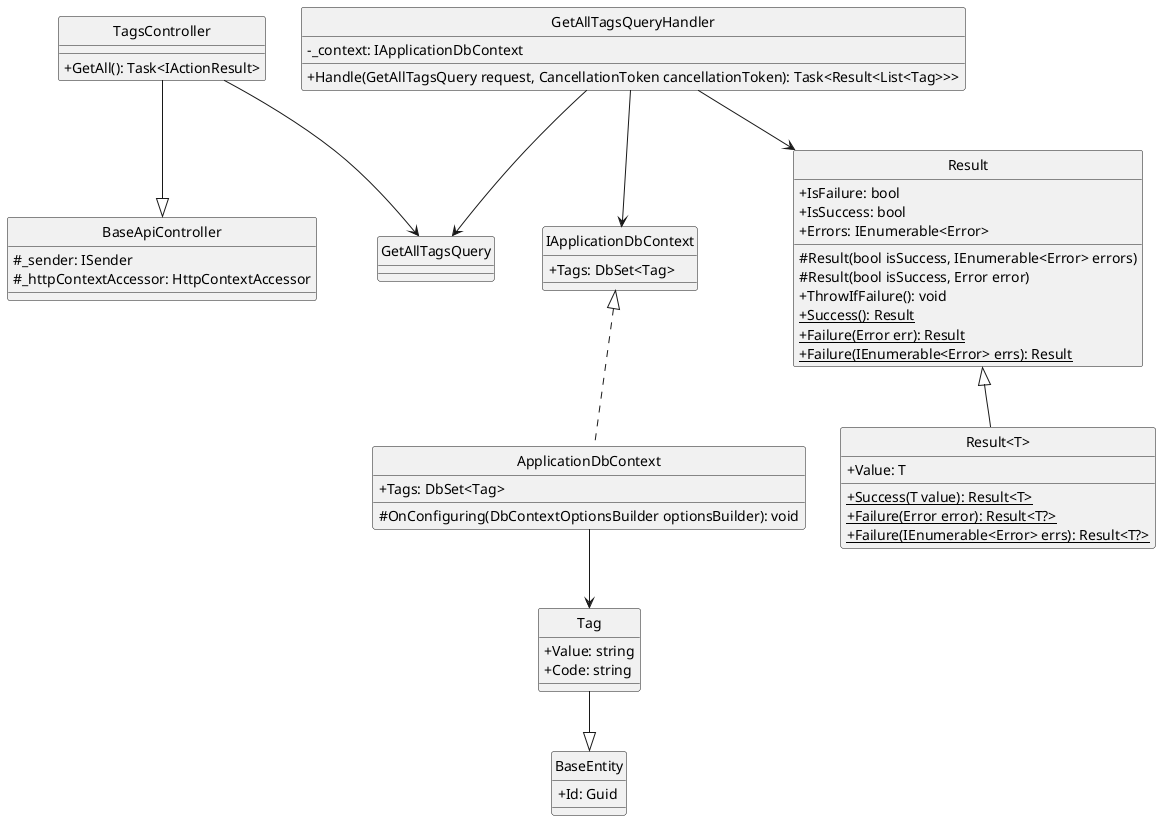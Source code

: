 @startuml 
hide circle
skinparam classAttributeIconSize 0

class BaseApiController {
    #_sender: ISender
    #_httpContextAccessor: HttpContextAccessor
}

class TagsController {
    +GetAll(): Task<IActionResult>
}

class GetAllTagsQuery {
}

class GetAllTagsQueryHandler {
    -_context: IApplicationDbContext
    +Handle(GetAllTagsQuery request, CancellationToken cancellationToken): Task<Result<List<Tag>>>
}

class IApplicationDbContext {
    +Tags: DbSet<Tag>
}

class ApplicationDbContext {
    +Tags: DbSet<Tag>
    #OnConfiguring(DbContextOptionsBuilder optionsBuilder): void
}

class Result {
    +IsFailure: bool
    +IsSuccess: bool
    +Errors: IEnumerable<Error>
    #Result(bool isSuccess, IEnumerable<Error> errors)
    #Result(bool isSuccess, Error error)
    +ThrowIfFailure(): void
    +{static} Success(): Result
    +{static} Failure(Error err): Result
    +{static} Failure(IEnumerable<Error> errs): Result
}

class "Result<T>" {
    +Value: T
    +{static} Success(T value): Result<T>
    +{static} Failure(Error error): Result<T?>
    +{static} Failure(IEnumerable<Error> errs): Result<T?>
}

class BaseEntity {
    +Id: Guid 
}

class Tag {
    +Value: string
    +Code: string
}

'==== Get All Post ====
'API Layer
TagsController --|> BaseApiController
TagsController --> GetAllTagsQuery
'Application Layer
GetAllTagsQueryHandler --> GetAllTagsQuery
GetAllTagsQueryHandler --> Result
GetAllTagsQueryHandler --> IApplicationDbContext
'Domain Layer
Result <|-- "Result<T>"
Tag --|> BaseEntity
'Infrastructure Layer
IApplicationDbContext <|.. ApplicationDbContext
ApplicationDbContext --> Tag
@enduml